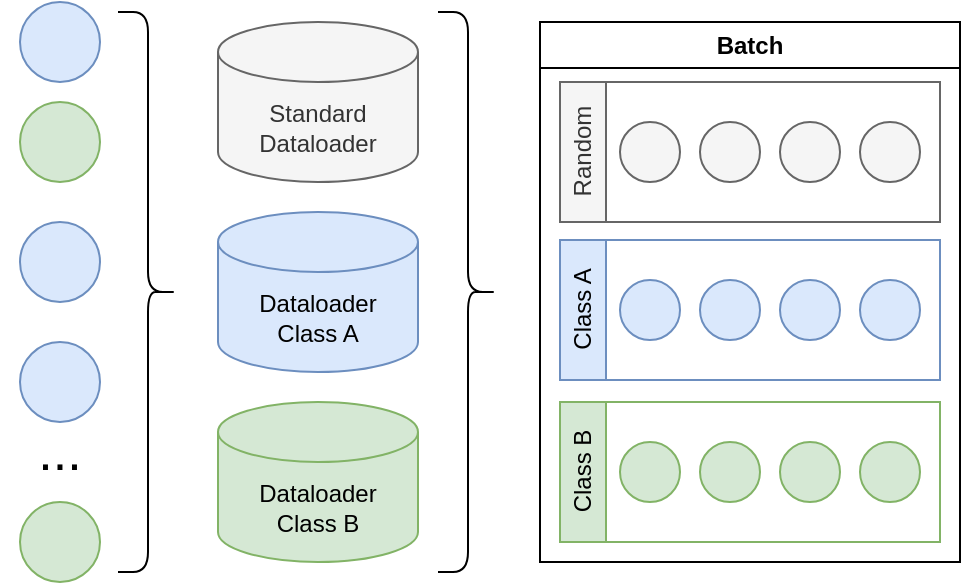 <mxfile version="21.3.7" type="device">
  <diagram name="Página-1" id="4TXw-wBPyi2u_5u_mfDX">
    <mxGraphModel dx="1434" dy="796" grid="1" gridSize="10" guides="1" tooltips="1" connect="1" arrows="1" fold="1" page="1" pageScale="1" pageWidth="827" pageHeight="1169" math="0" shadow="0">
      <root>
        <mxCell id="0" />
        <mxCell id="1" parent="0" />
        <mxCell id="IESTpAJCC-_nkowkKjmr-1" value="" style="ellipse;whiteSpace=wrap;html=1;aspect=fixed;fillColor=#dae8fc;strokeColor=#6c8ebf;" parent="1" vertex="1">
          <mxGeometry x="120" y="160" width="40" height="40" as="geometry" />
        </mxCell>
        <mxCell id="IESTpAJCC-_nkowkKjmr-2" value="" style="ellipse;whiteSpace=wrap;html=1;aspect=fixed;fillColor=#d5e8d4;strokeColor=#82b366;" parent="1" vertex="1">
          <mxGeometry x="120" y="210" width="40" height="40" as="geometry" />
        </mxCell>
        <mxCell id="IESTpAJCC-_nkowkKjmr-3" value="" style="ellipse;whiteSpace=wrap;html=1;aspect=fixed;fillColor=#dae8fc;strokeColor=#6c8ebf;" parent="1" vertex="1">
          <mxGeometry x="120" y="270" width="40" height="40" as="geometry" />
        </mxCell>
        <mxCell id="IESTpAJCC-_nkowkKjmr-4" value="" style="ellipse;whiteSpace=wrap;html=1;aspect=fixed;fillColor=#dae8fc;strokeColor=#6c8ebf;" parent="1" vertex="1">
          <mxGeometry x="120" y="330" width="40" height="40" as="geometry" />
        </mxCell>
        <mxCell id="IESTpAJCC-_nkowkKjmr-6" value="..." style="text;html=1;strokeColor=none;fillColor=none;align=center;verticalAlign=middle;whiteSpace=wrap;rounded=0;fontSize=26;" parent="1" vertex="1">
          <mxGeometry x="110" y="370" width="60" height="30" as="geometry" />
        </mxCell>
        <mxCell id="IESTpAJCC-_nkowkKjmr-7" value="" style="ellipse;whiteSpace=wrap;html=1;aspect=fixed;fillColor=#d5e8d4;strokeColor=#82b366;" parent="1" vertex="1">
          <mxGeometry x="120" y="410" width="40" height="40" as="geometry" />
        </mxCell>
        <mxCell id="IESTpAJCC-_nkowkKjmr-8" value="" style="shape=curlyBracket;whiteSpace=wrap;html=1;rounded=1;flipH=1;labelPosition=right;verticalLabelPosition=middle;align=left;verticalAlign=middle;" parent="1" vertex="1">
          <mxGeometry x="169" y="165" width="30" height="280" as="geometry" />
        </mxCell>
        <mxCell id="IESTpAJCC-_nkowkKjmr-9" value="Dataloader&lt;br&gt;Class A" style="shape=cylinder3;whiteSpace=wrap;html=1;boundedLbl=1;backgroundOutline=1;size=15;fillColor=#dae8fc;strokeColor=#6c8ebf;" parent="1" vertex="1">
          <mxGeometry x="219" y="265" width="100" height="80" as="geometry" />
        </mxCell>
        <mxCell id="IESTpAJCC-_nkowkKjmr-10" value="Dataloader&lt;br&gt;Class B" style="shape=cylinder3;whiteSpace=wrap;html=1;boundedLbl=1;backgroundOutline=1;size=15;fillColor=#d5e8d4;strokeColor=#82b366;" parent="1" vertex="1">
          <mxGeometry x="219" y="360" width="100" height="80" as="geometry" />
        </mxCell>
        <mxCell id="IESTpAJCC-_nkowkKjmr-11" value="" style="shape=curlyBracket;whiteSpace=wrap;html=1;rounded=1;flipH=1;labelPosition=right;verticalLabelPosition=middle;align=left;verticalAlign=middle;" parent="1" vertex="1">
          <mxGeometry x="329" y="165" width="30" height="280" as="geometry" />
        </mxCell>
        <mxCell id="IESTpAJCC-_nkowkKjmr-12" value="Batch" style="swimlane;whiteSpace=wrap;html=1;" parent="1" vertex="1">
          <mxGeometry x="380" y="170" width="210" height="270" as="geometry" />
        </mxCell>
        <mxCell id="IESTpAJCC-_nkowkKjmr-13" value="&lt;span style=&quot;font-weight: normal;&quot;&gt;Random&lt;/span&gt;" style="swimlane;horizontal=0;whiteSpace=wrap;html=1;startSize=23;fillColor=#f5f5f5;fontColor=#333333;strokeColor=#666666;" parent="IESTpAJCC-_nkowkKjmr-12" vertex="1">
          <mxGeometry x="10" y="30" width="190" height="70" as="geometry" />
        </mxCell>
        <mxCell id="IESTpAJCC-_nkowkKjmr-22" value="" style="ellipse;whiteSpace=wrap;html=1;aspect=fixed;fillColor=#f5f5f5;fontColor=#333333;strokeColor=#666666;" parent="IESTpAJCC-_nkowkKjmr-13" vertex="1">
          <mxGeometry x="70" y="20" width="30" height="30" as="geometry" />
        </mxCell>
        <mxCell id="IESTpAJCC-_nkowkKjmr-23" value="" style="ellipse;whiteSpace=wrap;html=1;aspect=fixed;fillColor=#f5f5f5;fontColor=#333333;strokeColor=#666666;" parent="IESTpAJCC-_nkowkKjmr-13" vertex="1">
          <mxGeometry x="110" y="20" width="30" height="30" as="geometry" />
        </mxCell>
        <mxCell id="IESTpAJCC-_nkowkKjmr-24" value="" style="ellipse;whiteSpace=wrap;html=1;aspect=fixed;fillColor=#f5f5f5;fontColor=#333333;strokeColor=#666666;" parent="IESTpAJCC-_nkowkKjmr-13" vertex="1">
          <mxGeometry x="30" y="20" width="30" height="30" as="geometry" />
        </mxCell>
        <mxCell id="tBATIGKN36AbElmi9dlA-1" value="" style="ellipse;whiteSpace=wrap;html=1;aspect=fixed;fillColor=#f5f5f5;fontColor=#333333;strokeColor=#666666;" vertex="1" parent="IESTpAJCC-_nkowkKjmr-13">
          <mxGeometry x="150" y="20" width="30" height="30" as="geometry" />
        </mxCell>
        <mxCell id="IESTpAJCC-_nkowkKjmr-29" value="&lt;span style=&quot;font-weight: normal;&quot;&gt;Class B&lt;/span&gt;" style="swimlane;horizontal=0;whiteSpace=wrap;html=1;startSize=23;fillColor=#d5e8d4;strokeColor=#82b366;" parent="IESTpAJCC-_nkowkKjmr-12" vertex="1">
          <mxGeometry x="10" y="190" width="190" height="70" as="geometry" />
        </mxCell>
        <mxCell id="IESTpAJCC-_nkowkKjmr-30" value="" style="ellipse;whiteSpace=wrap;html=1;aspect=fixed;fillColor=#d5e8d4;strokeColor=#82b366;" parent="IESTpAJCC-_nkowkKjmr-29" vertex="1">
          <mxGeometry x="70" y="20" width="30" height="30" as="geometry" />
        </mxCell>
        <mxCell id="IESTpAJCC-_nkowkKjmr-31" value="" style="ellipse;whiteSpace=wrap;html=1;aspect=fixed;fillColor=#d5e8d4;strokeColor=#82b366;" parent="IESTpAJCC-_nkowkKjmr-29" vertex="1">
          <mxGeometry x="110" y="20" width="30" height="30" as="geometry" />
        </mxCell>
        <mxCell id="IESTpAJCC-_nkowkKjmr-32" value="" style="ellipse;whiteSpace=wrap;html=1;aspect=fixed;fillColor=#d5e8d4;strokeColor=#82b366;" parent="IESTpAJCC-_nkowkKjmr-29" vertex="1">
          <mxGeometry x="30" y="20" width="30" height="30" as="geometry" />
        </mxCell>
        <mxCell id="tBATIGKN36AbElmi9dlA-3" value="" style="ellipse;whiteSpace=wrap;html=1;aspect=fixed;fillColor=#d5e8d4;strokeColor=#82b366;" vertex="1" parent="IESTpAJCC-_nkowkKjmr-29">
          <mxGeometry x="150" y="20" width="30" height="30" as="geometry" />
        </mxCell>
        <mxCell id="IESTpAJCC-_nkowkKjmr-25" value="&lt;span style=&quot;font-weight: normal;&quot;&gt;Class A&lt;/span&gt;" style="swimlane;horizontal=0;whiteSpace=wrap;html=1;startSize=23;fillColor=#dae8fc;strokeColor=#6c8ebf;" parent="1" vertex="1">
          <mxGeometry x="390" y="279" width="190" height="70" as="geometry" />
        </mxCell>
        <mxCell id="IESTpAJCC-_nkowkKjmr-26" value="" style="ellipse;whiteSpace=wrap;html=1;aspect=fixed;fillColor=#dae8fc;strokeColor=#6c8ebf;" parent="IESTpAJCC-_nkowkKjmr-25" vertex="1">
          <mxGeometry x="70" y="20" width="30" height="30" as="geometry" />
        </mxCell>
        <mxCell id="IESTpAJCC-_nkowkKjmr-27" value="" style="ellipse;whiteSpace=wrap;html=1;aspect=fixed;fillColor=#dae8fc;strokeColor=#6c8ebf;" parent="IESTpAJCC-_nkowkKjmr-25" vertex="1">
          <mxGeometry x="110" y="20" width="30" height="30" as="geometry" />
        </mxCell>
        <mxCell id="IESTpAJCC-_nkowkKjmr-28" value="" style="ellipse;whiteSpace=wrap;html=1;aspect=fixed;fillColor=#dae8fc;strokeColor=#6c8ebf;" parent="IESTpAJCC-_nkowkKjmr-25" vertex="1">
          <mxGeometry x="30" y="20" width="30" height="30" as="geometry" />
        </mxCell>
        <mxCell id="tBATIGKN36AbElmi9dlA-2" value="" style="ellipse;whiteSpace=wrap;html=1;aspect=fixed;fillColor=#dae8fc;strokeColor=#6c8ebf;" vertex="1" parent="IESTpAJCC-_nkowkKjmr-25">
          <mxGeometry x="150" y="20" width="30" height="30" as="geometry" />
        </mxCell>
        <mxCell id="IESTpAJCC-_nkowkKjmr-34" value="Standard&lt;br&gt;Dataloader" style="shape=cylinder3;whiteSpace=wrap;html=1;boundedLbl=1;backgroundOutline=1;size=15;fillColor=#f5f5f5;strokeColor=#666666;fontColor=#333333;" parent="1" vertex="1">
          <mxGeometry x="219" y="170" width="100" height="80" as="geometry" />
        </mxCell>
      </root>
    </mxGraphModel>
  </diagram>
</mxfile>
